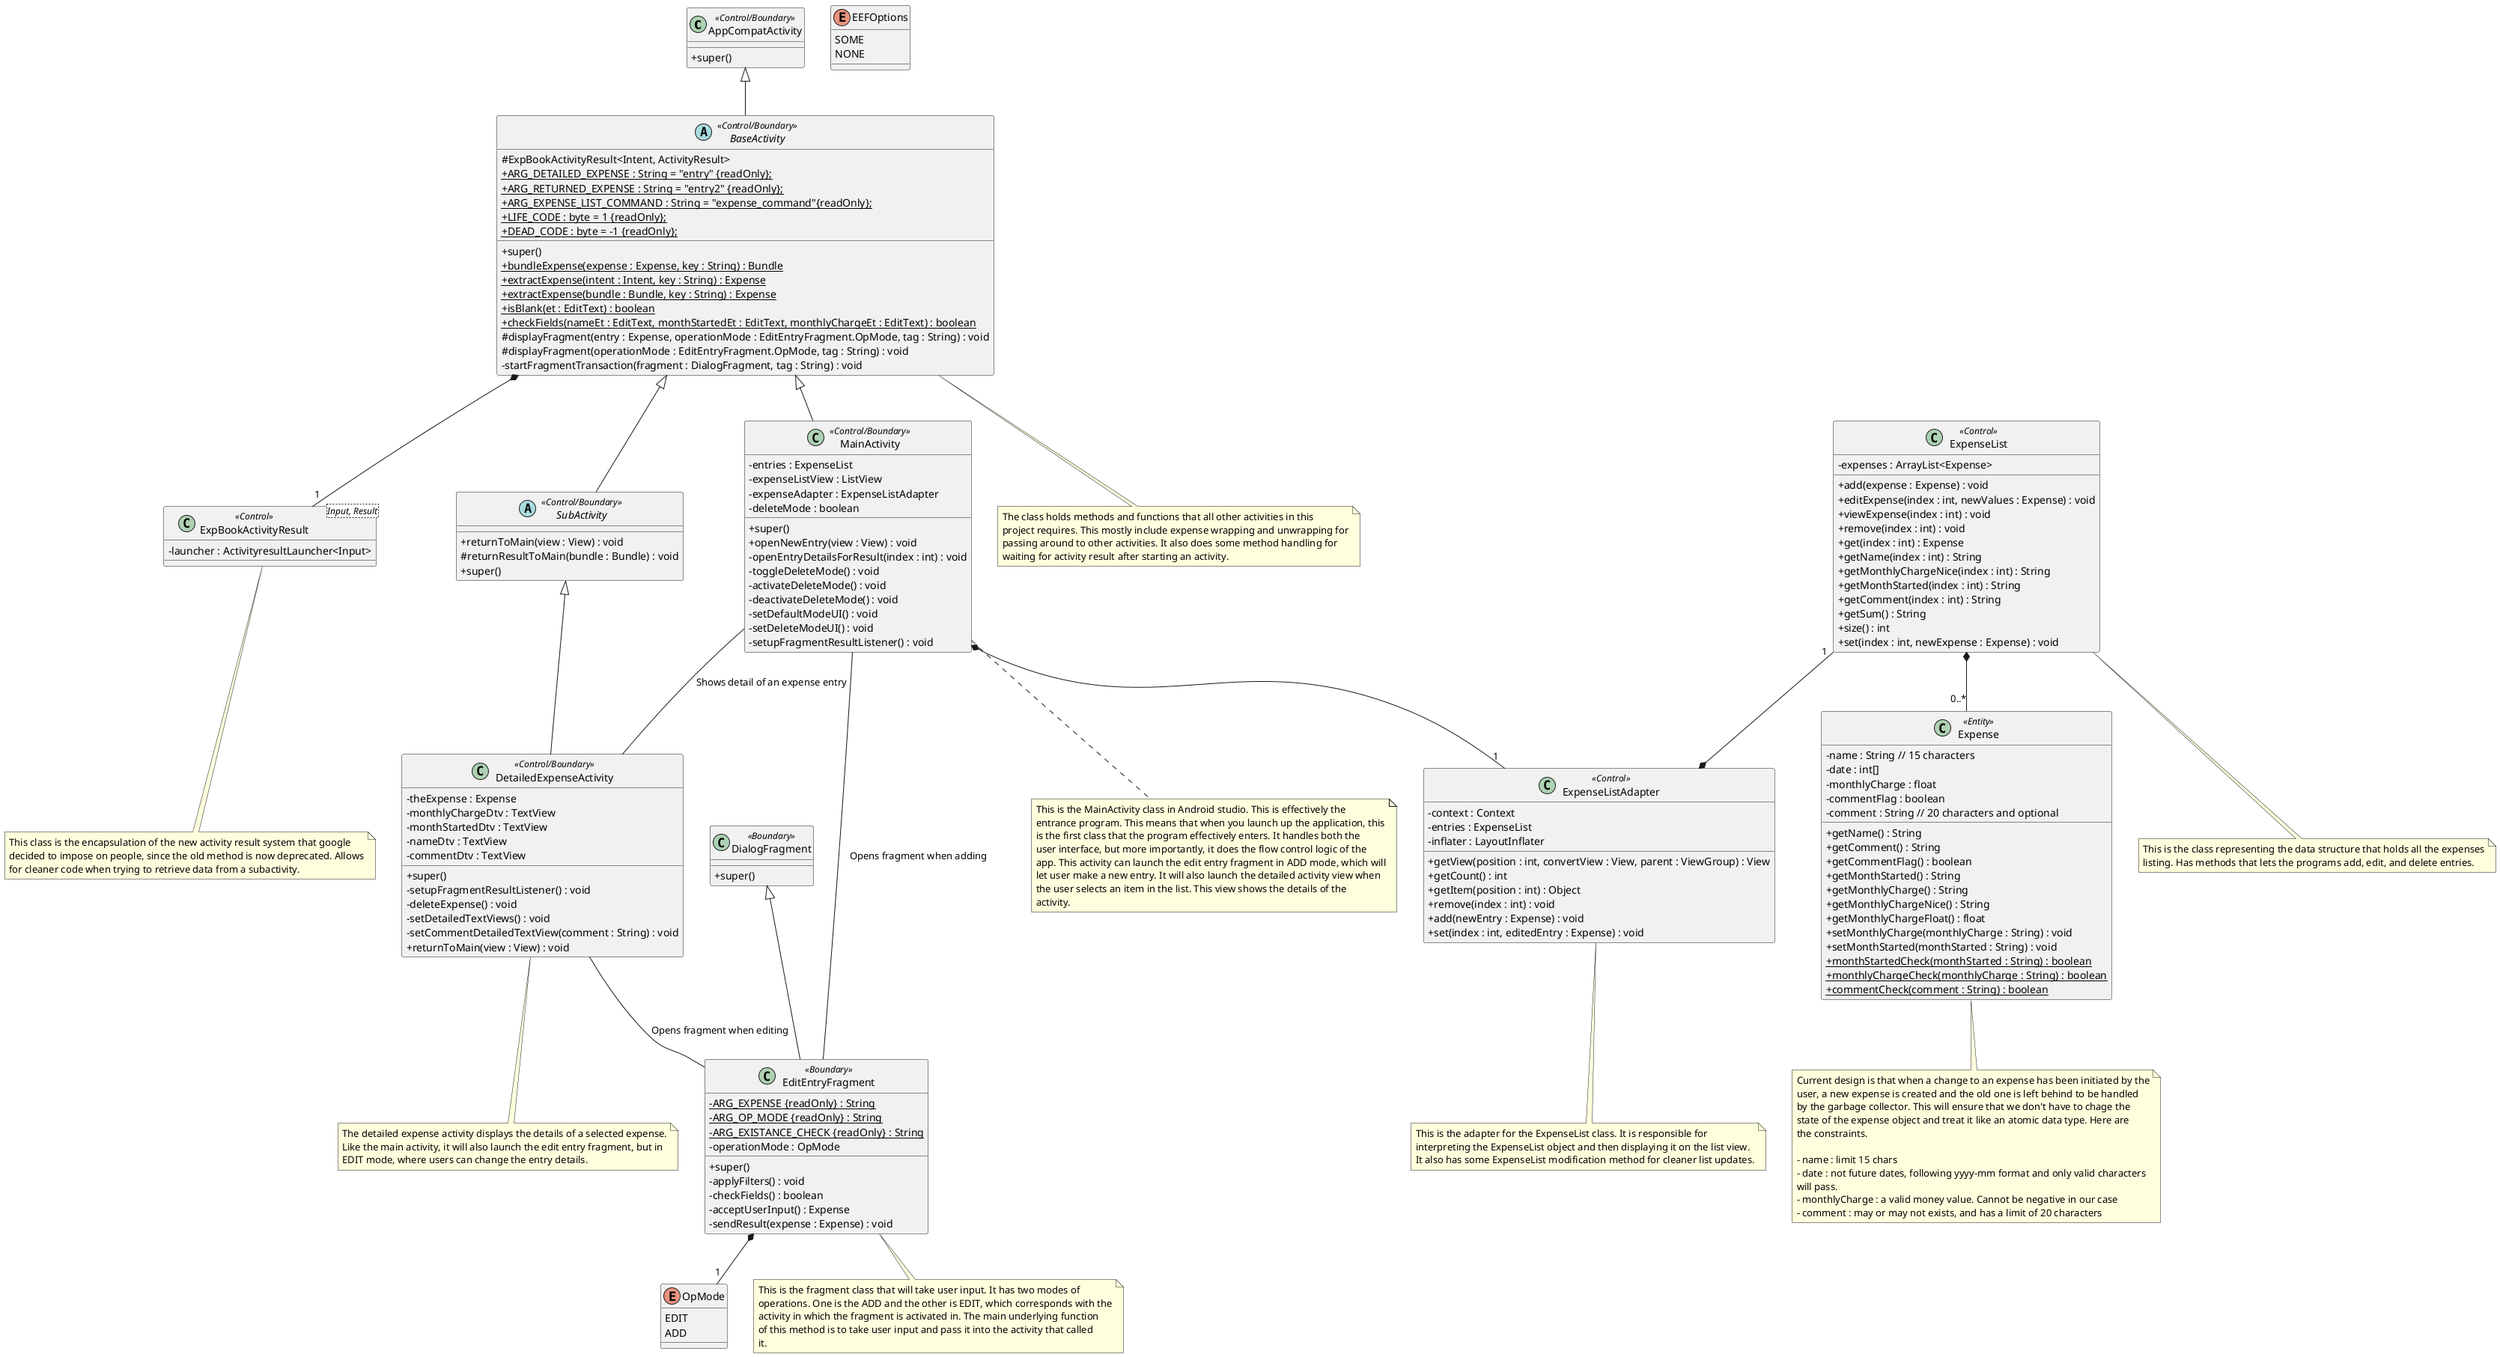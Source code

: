 @startuml
  skinparam classAttributeIconSize 0

class AppCompatActivity <<Control/Boundary>> {
  +super()
}

abstract class BaseActivity <<Control/Boundary>> {
  #ExpBookActivityResult<Intent, ActivityResult>
  {static}+ ARG_DETAILED_EXPENSE : String = "entry" {readOnly};
  {static}+ ARG_RETURNED_EXPENSE : String = "entry2" {readOnly};
  {static}+ ARG_EXPENSE_LIST_COMMAND : String = "expense_command"{readOnly};
  {static}+ LIFE_CODE : byte = 1 {readOnly};
  {static}+ DEAD_CODE : byte = -1 {readOnly};

  +super()
  {static}+ bundleExpense(expense : Expense, key : String) : Bundle
  {static}+ extractExpense(intent : Intent, key : String) : Expense
  {static}+ extractExpense(bundle : Bundle, key : String) : Expense
  {static}+ isBlank(et : EditText) : boolean
  {static}+ checkFields(nameEt : EditText, monthStartedEt : EditText, monthlyChargeEt : EditText) : boolean
  #displayFragment(entry : Expense, operationMode : EditEntryFragment.OpMode, tag : String) : void
  #displayFragment(operationMode : EditEntryFragment.OpMode, tag : String) : void
  -startFragmentTransaction(fragment : DialogFragment, tag : String) : void
}

class DialogFragment <<Boundary>> {
  +super()
}

class ExpBookActivityResult<Input, Result> <<Control>> {
  -launcher : ActivityresultLauncher<Input>
}

abstract class SubActivity <<Control/Boundary>> {
  +returnToMain(view : View) : void
  #returnResultToMain(bundle : Bundle) : void
  +super()
}

class ExpenseListAdapter <<Control>>{
  - context : Context
  - entries : ExpenseList
  - inflater : LayoutInflater
  + getView(position : int, convertView : View, parent : ViewGroup) : View
  + getCount() : int
  + getItem(position : int) : Object
  + remove(index : int) : void
  + add(newEntry : Expense) : void
  + set(index : int, editedEntry : Expense) : void
}

class MainActivity <<Control/Boundary>> {
  - entries : ExpenseList
  - expenseListView : ListView
  - expenseAdapter : ExpenseListAdapter
  - deleteMode : boolean
  + super()
  + openNewEntry(view : View) : void
  - openEntryDetailsForResult(index : int) : void
  - toggleDeleteMode() : void
  - activateDeleteMode() : void
  - deactivateDeleteMode() : void
  - setDefaultModeUI() : void
  - setDeleteModeUI() : void
  - setupFragmentResultListener() : void
}

class DetailedExpenseActivity <<Control/Boundary>> {
  - theExpense : Expense
  - monthlyChargeDtv : TextView
  - monthStartedDtv : TextView
  - nameDtv : TextView
  - commentDtv : TextView
  + super()
  - setupFragmentResultListener() : void
  - deleteExpense() : void
  - setDetailedTextViews() : void
  - setCommentDetailedTextView(comment : String) : void
  + returnToMain(view : View) : void
}

enum OpMode {
  EDIT
  ADD
}
enum EEFOptions {
  SOME
  NONE
}

class EditEntryFragment <<Boundary>> {
  {static}- ARG_EXPENSE {readOnly} : String
  {static}- ARG_OP_MODE {readOnly} : String
  {static}- ARG_EXISTANCE_CHECK {readOnly} : String
  - operationMode : OpMode
  + super()
  - applyFilters() : void
  - checkFields() : boolean
  - acceptUserInput() : Expense
  - sendResult(expense : Expense) : void
}

class Expense <<Entity>> {
  - name : String // 15 characters
  - date : int[]
  - monthlyCharge : float
  - commentFlag : boolean
  - comment : String // 20 characters and optional

  +getName() : String
  +getComment() : String
  +getCommentFlag() : boolean
  +getMonthStarted() : String
  +getMonthlyCharge() : String
  +getMonthlyChargeNice() : String
  +getMonthlyChargeFloat() : float
  +setMonthlyCharge(monthlyCharge : String) : void
  +setMonthStarted(monthStarted : String) : void
  {static}+monthStartedCheck(monthStarted : String) : boolean
  {static}+monthlyChargeCheck(monthlyCharge : String) : boolean
  {static}+commentCheck(comment : String) : boolean
}

class ExpenseList <<Control>> {
  -expenses : ArrayList<Expense>
  +add(expense : Expense) : void
  +editExpense(index : int, newValues : Expense) : void
  +viewExpense(index : int) : void
  +remove(index : int) : void
  +get(index : int) : Expense
  +getName(index : int) : String
  +getMonthlyChargeNice(index : int) : String
  +getMonthStarted(index : int) : String
  +getComment(index : int) : String
  +getSum() : String
  +size() : int
  +set(index : int, newExpense : Expense) : void
}

note bottom of ExpenseList
  This is the class representing the data structure that holds all the expenses
  listing. Has methods that lets the programs add, edit, and delete entries.
end note

note bottom of ExpBookActivityResult
  This class is the encapsulation of the new activity result system that google
  decided to impose on people, since the old method is now deprecated. Allows
  for cleaner code when trying to retrieve data from a subactivity.
end note

note bottom of Expense
  Current design is that when a change to an expense has been initiated by the
  user, a new expense is created and the old one is left behind to be handled
  by the garbage collector. This will ensure that we don't have to chage the
  state of the expense object and treat it like an atomic data type. Here are
  the constraints.

  - name : limit 15 chars
  - date : not future dates, following yyyy-mm format and only valid characters
  will pass.
  - monthlyCharge : a valid money value. Cannot be negative in our case
  - comment : may or may not exists, and has a limit of 20 characters
end note

note bottom of MainActivity
  This is the MainActivity class in Android studio. This is effectively the
  entrance program. This means that when you launch up the application, this
  is the first class that the program effectively enters. It handles both the
  user interface, but more importantly, it does the flow control logic of the
  app. This activity can launch the edit entry fragment in ADD mode, which will
  let user make a new entry. It will also launch the detailed activity view when
  the user selects an item in the list. This view shows the details of the
  activity.
end note

note bottom of DetailedExpenseActivity
  The detailed expense activity displays the details of a selected expense.
  Like the main activity, it will also launch the edit entry fragment, but in
  EDIT mode, where users can change the entry details.
end note

note bottom of ExpenseListAdapter
  This is the adapter for the ExpenseList class. It is responsible for
  interpreting the ExpenseList object and then displaying it on the list view.
  It also has some ExpenseList modification method for cleaner list updates.
end note

note bottom of EditEntryFragment
  This is the fragment class that will take user input. It has two modes of
  operations. One is the ADD and the other is EDIT, which corresponds with the
  activity in which the fragment is activated in. The main underlying function
  of this method is to take user input and pass it into the activity that called
  it.
end note

note bottom of BaseActivity
  The class holds methods and functions that all other activities in this
  project requires. This mostly include expense wrapping and unwrapping for
  passing around to other activities. It also does some method handling for
  waiting for activity result after starting an activity.
end note

/' This is the classes that inherit from AppCompatActivity, which is all the
activities '/
AppCompatActivity <|-- BaseActivity

/' Now a lot of things are subclasses of BaseActivity so that we could send
objects around '/
BaseActivity <|-- MainActivity
BaseActivity <|-- SubActivity

/' BaseActivity Components '/
BaseActivity *-- "1" ExpBookActivityResult

/' The classes that extends SubActivity '/
SubActivity <|-- DetailedExpenseActivity

/' The class that inherits from Fragment '/
DialogFragment <|-- EditEntryFragment

EditEntryFragment *-- "1" OpMode

/' This is the relationship for the MainActivity '/
MainActivity *-- "1" ExpenseListAdapter

/' For relationships between the activities '/
MainActivity -- DetailedExpenseActivity : "Shows detail of an expense entry"
DetailedExpenseActivity -- EditEntryFragment : "Opens fragment when editing"
MainActivity -- EditEntryFragment : "Opens fragment when adding"

ExpenseList *-- "0..*" Expense
ExpenseList "1" --* ExpenseListAdapter

@enduml
